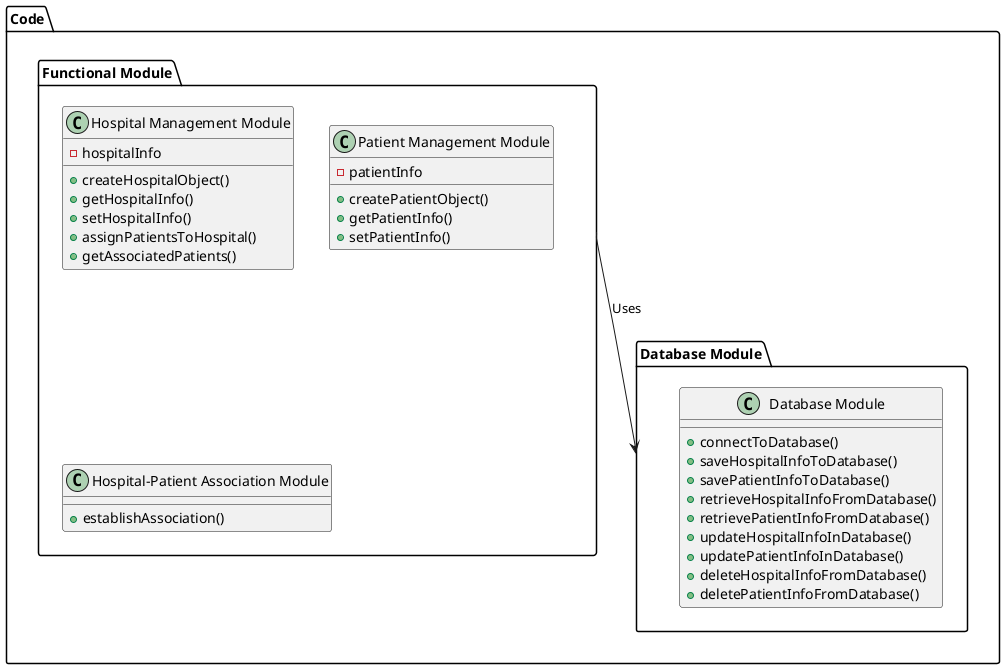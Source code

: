 @startuml 
  
package "Code" {  
  package "Functional Module" {  
    class "Hospital Management Module" {  
      - hospitalInfo  
      + createHospitalObject()  
      + getHospitalInfo()  
      + setHospitalInfo()  
      + assignPatientsToHospital()  
      + getAssociatedPatients()  
    }  
  
    class "Patient Management Module" {  
      - patientInfo  
      + createPatientObject()  
      + getPatientInfo()  
      + setPatientInfo()  
    }  
  
    class "Hospital-Patient Association Module" {  
      + establishAssociation()  
    }  
  }  
  
  package "Database Module" {  
    class "Database Module" {  
      + connectToDatabase()  
      + saveHospitalInfoToDatabase()  
      + savePatientInfoToDatabase()  
      + retrieveHospitalInfoFromDatabase()  
      + retrievePatientInfoFromDatabase()  
      + updateHospitalInfoInDatabase()  
      + updatePatientInfoInDatabase()  
      + deleteHospitalInfoFromDatabase()  
      + deletePatientInfoFromDatabase()  
    }  
  }  
  
  "Functional Module" --> "Database Module" : Uses  
}  
  
@enduml  